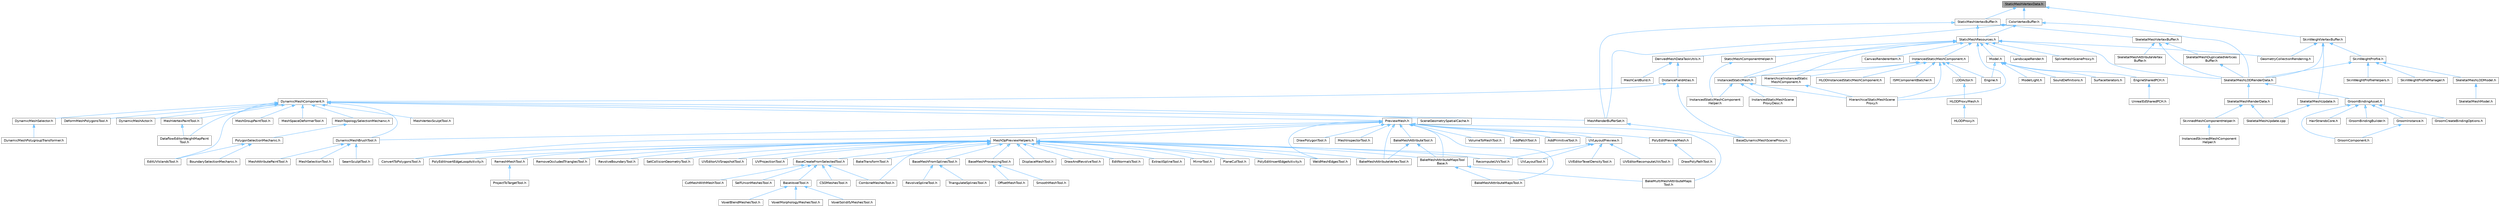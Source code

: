 digraph "StaticMeshVertexData.h"
{
 // INTERACTIVE_SVG=YES
 // LATEX_PDF_SIZE
  bgcolor="transparent";
  edge [fontname=Helvetica,fontsize=10,labelfontname=Helvetica,labelfontsize=10];
  node [fontname=Helvetica,fontsize=10,shape=box,height=0.2,width=0.4];
  Node1 [id="Node000001",label="StaticMeshVertexData.h",height=0.2,width=0.4,color="gray40", fillcolor="grey60", style="filled", fontcolor="black",tooltip=" "];
  Node1 -> Node2 [id="edge1_Node000001_Node000002",dir="back",color="steelblue1",style="solid",tooltip=" "];
  Node2 [id="Node000002",label="ColorVertexBuffer.h",height=0.2,width=0.4,color="grey40", fillcolor="white", style="filled",URL="$dd/d65/ColorVertexBuffer_8h.html",tooltip=" "];
  Node2 -> Node3 [id="edge2_Node000002_Node000003",dir="back",color="steelblue1",style="solid",tooltip=" "];
  Node3 [id="Node000003",label="MeshRenderBufferSet.h",height=0.2,width=0.4,color="grey40", fillcolor="white", style="filled",URL="$de/dc2/MeshRenderBufferSet_8h.html",tooltip=" "];
  Node3 -> Node4 [id="edge3_Node000003_Node000004",dir="back",color="steelblue1",style="solid",tooltip=" "];
  Node4 [id="Node000004",label="BaseDynamicMeshSceneProxy.h",height=0.2,width=0.4,color="grey40", fillcolor="white", style="filled",URL="$d2/dee/BaseDynamicMeshSceneProxy_8h.html",tooltip=" "];
  Node2 -> Node5 [id="edge4_Node000002_Node000005",dir="back",color="steelblue1",style="solid",tooltip=" "];
  Node5 [id="Node000005",label="SkeletalMeshLODRenderData.h",height=0.2,width=0.4,color="grey40", fillcolor="white", style="filled",URL="$d0/d5a/SkeletalMeshLODRenderData_8h.html",tooltip=" "];
  Node5 -> Node6 [id="edge5_Node000005_Node000006",dir="back",color="steelblue1",style="solid",tooltip=" "];
  Node6 [id="Node000006",label="GroomBindingAsset.h",height=0.2,width=0.4,color="grey40", fillcolor="white", style="filled",URL="$de/d26/GroomBindingAsset_8h.html",tooltip=" "];
  Node6 -> Node7 [id="edge6_Node000006_Node000007",dir="back",color="steelblue1",style="solid",tooltip=" "];
  Node7 [id="Node000007",label="GroomBindingBuilder.h",height=0.2,width=0.4,color="grey40", fillcolor="white", style="filled",URL="$d2/d2f/GroomBindingBuilder_8h.html",tooltip=" "];
  Node6 -> Node8 [id="edge7_Node000006_Node000008",dir="back",color="steelblue1",style="solid",tooltip=" "];
  Node8 [id="Node000008",label="GroomComponent.h",height=0.2,width=0.4,color="grey40", fillcolor="white", style="filled",URL="$de/d2e/GroomComponent_8h.html",tooltip=" "];
  Node6 -> Node9 [id="edge8_Node000006_Node000009",dir="back",color="steelblue1",style="solid",tooltip=" "];
  Node9 [id="Node000009",label="GroomCreateBindingOptions.h",height=0.2,width=0.4,color="grey40", fillcolor="white", style="filled",URL="$d5/dba/GroomCreateBindingOptions_8h.html",tooltip=" "];
  Node6 -> Node10 [id="edge9_Node000006_Node000010",dir="back",color="steelblue1",style="solid",tooltip=" "];
  Node10 [id="Node000010",label="GroomInstance.h",height=0.2,width=0.4,color="grey40", fillcolor="white", style="filled",URL="$dd/d47/GroomInstance_8h.html",tooltip=" "];
  Node10 -> Node8 [id="edge10_Node000010_Node000008",dir="back",color="steelblue1",style="solid",tooltip=" "];
  Node6 -> Node11 [id="edge11_Node000006_Node000011",dir="back",color="steelblue1",style="solid",tooltip=" "];
  Node11 [id="Node000011",label="HairStrandsCore.h",height=0.2,width=0.4,color="grey40", fillcolor="white", style="filled",URL="$d7/def/HairStrandsCore_8h.html",tooltip=" "];
  Node5 -> Node12 [id="edge12_Node000005_Node000012",dir="back",color="steelblue1",style="solid",tooltip=" "];
  Node12 [id="Node000012",label="SkeletalMeshRenderData.h",height=0.2,width=0.4,color="grey40", fillcolor="white", style="filled",URL="$d9/d14/SkeletalMeshRenderData_8h.html",tooltip=" "];
  Node12 -> Node13 [id="edge13_Node000012_Node000013",dir="back",color="steelblue1",style="solid",tooltip=" "];
  Node13 [id="Node000013",label="SkeletalMeshUpdate.cpp",height=0.2,width=0.4,color="grey40", fillcolor="white", style="filled",URL="$db/d45/SkeletalMeshUpdate_8cpp.html",tooltip=" "];
  Node12 -> Node14 [id="edge14_Node000012_Node000014",dir="back",color="steelblue1",style="solid",tooltip=" "];
  Node14 [id="Node000014",label="SkinnedMeshComponentHelper.h",height=0.2,width=0.4,color="grey40", fillcolor="white", style="filled",URL="$db/d81/SkinnedMeshComponentHelper_8h.html",tooltip=" "];
  Node14 -> Node15 [id="edge15_Node000014_Node000015",dir="back",color="steelblue1",style="solid",tooltip=" "];
  Node15 [id="Node000015",label="InstancedSkinnedMeshComponent\lHelper.h",height=0.2,width=0.4,color="grey40", fillcolor="white", style="filled",URL="$d1/d86/InstancedSkinnedMeshComponentHelper_8h.html",tooltip=" "];
  Node2 -> Node16 [id="edge16_Node000002_Node000016",dir="back",color="steelblue1",style="solid",tooltip=" "];
  Node16 [id="Node000016",label="StaticMeshResources.h",height=0.2,width=0.4,color="grey40", fillcolor="white", style="filled",URL="$d0/db7/StaticMeshResources_8h.html",tooltip=" "];
  Node16 -> Node17 [id="edge17_Node000016_Node000017",dir="back",color="steelblue1",style="solid",tooltip=" "];
  Node17 [id="Node000017",label="CanvasRendererItem.h",height=0.2,width=0.4,color="grey40", fillcolor="white", style="filled",URL="$d7/d93/CanvasRendererItem_8h.html",tooltip=" "];
  Node16 -> Node18 [id="edge18_Node000016_Node000018",dir="back",color="steelblue1",style="solid",tooltip=" "];
  Node18 [id="Node000018",label="DerivedMeshDataTaskUtils.h",height=0.2,width=0.4,color="grey40", fillcolor="white", style="filled",URL="$d2/d98/DerivedMeshDataTaskUtils_8h.html",tooltip=" "];
  Node18 -> Node19 [id="edge19_Node000018_Node000019",dir="back",color="steelblue1",style="solid",tooltip=" "];
  Node19 [id="Node000019",label="DistanceFieldAtlas.h",height=0.2,width=0.4,color="grey40", fillcolor="white", style="filled",URL="$df/def/DistanceFieldAtlas_8h.html",tooltip=" "];
  Node19 -> Node4 [id="edge20_Node000019_Node000004",dir="back",color="steelblue1",style="solid",tooltip=" "];
  Node19 -> Node20 [id="edge21_Node000019_Node000020",dir="back",color="steelblue1",style="solid",tooltip=" "];
  Node20 [id="Node000020",label="DynamicMeshComponent.h",height=0.2,width=0.4,color="grey40", fillcolor="white", style="filled",URL="$d8/d66/DynamicMeshComponent_8h.html",tooltip=" "];
  Node20 -> Node21 [id="edge22_Node000020_Node000021",dir="back",color="steelblue1",style="solid",tooltip=" "];
  Node21 [id="Node000021",label="DataflowEditorWeightMapPaint\lTool.h",height=0.2,width=0.4,color="grey40", fillcolor="white", style="filled",URL="$db/d46/DataflowEditorWeightMapPaintTool_8h.html",tooltip=" "];
  Node20 -> Node22 [id="edge23_Node000020_Node000022",dir="back",color="steelblue1",style="solid",tooltip=" "];
  Node22 [id="Node000022",label="DeformMeshPolygonsTool.h",height=0.2,width=0.4,color="grey40", fillcolor="white", style="filled",URL="$db/d72/DeformMeshPolygonsTool_8h.html",tooltip=" "];
  Node20 -> Node23 [id="edge24_Node000020_Node000023",dir="back",color="steelblue1",style="solid",tooltip=" "];
  Node23 [id="Node000023",label="DynamicMeshActor.h",height=0.2,width=0.4,color="grey40", fillcolor="white", style="filled",URL="$d1/d71/DynamicMeshActor_8h.html",tooltip=" "];
  Node20 -> Node24 [id="edge25_Node000020_Node000024",dir="back",color="steelblue1",style="solid",tooltip=" "];
  Node24 [id="Node000024",label="DynamicMeshBrushTool.h",height=0.2,width=0.4,color="grey40", fillcolor="white", style="filled",URL="$da/d04/DynamicMeshBrushTool_8h.html",tooltip=" "];
  Node24 -> Node25 [id="edge26_Node000024_Node000025",dir="back",color="steelblue1",style="solid",tooltip=" "];
  Node25 [id="Node000025",label="MeshAttributePaintTool.h",height=0.2,width=0.4,color="grey40", fillcolor="white", style="filled",URL="$d3/d29/MeshAttributePaintTool_8h.html",tooltip=" "];
  Node24 -> Node26 [id="edge27_Node000024_Node000026",dir="back",color="steelblue1",style="solid",tooltip=" "];
  Node26 [id="Node000026",label="MeshSelectionTool.h",height=0.2,width=0.4,color="grey40", fillcolor="white", style="filled",URL="$d8/d80/MeshSelectionTool_8h.html",tooltip=" "];
  Node24 -> Node27 [id="edge28_Node000024_Node000027",dir="back",color="steelblue1",style="solid",tooltip=" "];
  Node27 [id="Node000027",label="SeamSculptTool.h",height=0.2,width=0.4,color="grey40", fillcolor="white", style="filled",URL="$d1/d31/SeamSculptTool_8h.html",tooltip=" "];
  Node20 -> Node28 [id="edge29_Node000020_Node000028",dir="back",color="steelblue1",style="solid",tooltip=" "];
  Node28 [id="Node000028",label="DynamicMeshSelector.h",height=0.2,width=0.4,color="grey40", fillcolor="white", style="filled",URL="$dc/d01/DynamicMeshSelector_8h.html",tooltip=" "];
  Node28 -> Node29 [id="edge30_Node000028_Node000029",dir="back",color="steelblue1",style="solid",tooltip=" "];
  Node29 [id="Node000029",label="DynamicMeshPolygroupTransformer.h",height=0.2,width=0.4,color="grey40", fillcolor="white", style="filled",URL="$dc/db2/DynamicMeshPolygroupTransformer_8h.html",tooltip=" "];
  Node20 -> Node30 [id="edge31_Node000020_Node000030",dir="back",color="steelblue1",style="solid",tooltip=" "];
  Node30 [id="Node000030",label="EditUVIslandsTool.h",height=0.2,width=0.4,color="grey40", fillcolor="white", style="filled",URL="$d0/de4/EditUVIslandsTool_8h.html",tooltip=" "];
  Node20 -> Node31 [id="edge32_Node000020_Node000031",dir="back",color="steelblue1",style="solid",tooltip=" "];
  Node31 [id="Node000031",label="MeshGroupPaintTool.h",height=0.2,width=0.4,color="grey40", fillcolor="white", style="filled",URL="$dd/d04/MeshGroupPaintTool_8h.html",tooltip=" "];
  Node20 -> Node3 [id="edge33_Node000020_Node000003",dir="back",color="steelblue1",style="solid",tooltip=" "];
  Node20 -> Node32 [id="edge34_Node000020_Node000032",dir="back",color="steelblue1",style="solid",tooltip=" "];
  Node32 [id="Node000032",label="MeshSpaceDeformerTool.h",height=0.2,width=0.4,color="grey40", fillcolor="white", style="filled",URL="$d7/dc8/MeshSpaceDeformerTool_8h.html",tooltip=" "];
  Node20 -> Node33 [id="edge35_Node000020_Node000033",dir="back",color="steelblue1",style="solid",tooltip=" "];
  Node33 [id="Node000033",label="MeshTopologySelectionMechanic.h",height=0.2,width=0.4,color="grey40", fillcolor="white", style="filled",URL="$d5/d15/MeshTopologySelectionMechanic_8h.html",tooltip=" "];
  Node33 -> Node34 [id="edge36_Node000033_Node000034",dir="back",color="steelblue1",style="solid",tooltip=" "];
  Node34 [id="Node000034",label="PolygonSelectionMechanic.h",height=0.2,width=0.4,color="grey40", fillcolor="white", style="filled",URL="$da/dff/PolygonSelectionMechanic_8h.html",tooltip=" "];
  Node34 -> Node35 [id="edge37_Node000034_Node000035",dir="back",color="steelblue1",style="solid",tooltip=" "];
  Node35 [id="Node000035",label="BoundarySelectionMechanic.h",height=0.2,width=0.4,color="grey40", fillcolor="white", style="filled",URL="$d8/dd6/BoundarySelectionMechanic_8h.html",tooltip=" "];
  Node34 -> Node30 [id="edge38_Node000034_Node000030",dir="back",color="steelblue1",style="solid",tooltip=" "];
  Node20 -> Node36 [id="edge39_Node000020_Node000036",dir="back",color="steelblue1",style="solid",tooltip=" "];
  Node36 [id="Node000036",label="MeshVertexPaintTool.h",height=0.2,width=0.4,color="grey40", fillcolor="white", style="filled",URL="$db/d74/MeshVertexPaintTool_8h.html",tooltip=" "];
  Node36 -> Node21 [id="edge40_Node000036_Node000021",dir="back",color="steelblue1",style="solid",tooltip=" "];
  Node20 -> Node37 [id="edge41_Node000020_Node000037",dir="back",color="steelblue1",style="solid",tooltip=" "];
  Node37 [id="Node000037",label="MeshVertexSculptTool.h",height=0.2,width=0.4,color="grey40", fillcolor="white", style="filled",URL="$dc/da6/MeshVertexSculptTool_8h.html",tooltip=" "];
  Node20 -> Node38 [id="edge42_Node000020_Node000038",dir="back",color="steelblue1",style="solid",tooltip=" "];
  Node38 [id="Node000038",label="PreviewMesh.h",height=0.2,width=0.4,color="grey40", fillcolor="white", style="filled",URL="$d6/d30/PreviewMesh_8h.html",tooltip=" "];
  Node38 -> Node39 [id="edge43_Node000038_Node000039",dir="back",color="steelblue1",style="solid",tooltip=" "];
  Node39 [id="Node000039",label="AddPatchTool.h",height=0.2,width=0.4,color="grey40", fillcolor="white", style="filled",URL="$d5/deb/AddPatchTool_8h.html",tooltip=" "];
  Node38 -> Node40 [id="edge44_Node000038_Node000040",dir="back",color="steelblue1",style="solid",tooltip=" "];
  Node40 [id="Node000040",label="AddPrimitiveTool.h",height=0.2,width=0.4,color="grey40", fillcolor="white", style="filled",URL="$d5/dbf/AddPrimitiveTool_8h.html",tooltip=" "];
  Node38 -> Node41 [id="edge45_Node000038_Node000041",dir="back",color="steelblue1",style="solid",tooltip=" "];
  Node41 [id="Node000041",label="BakeMeshAttributeMapsTool.h",height=0.2,width=0.4,color="grey40", fillcolor="white", style="filled",URL="$d8/d14/BakeMeshAttributeMapsTool_8h.html",tooltip=" "];
  Node38 -> Node42 [id="edge46_Node000038_Node000042",dir="back",color="steelblue1",style="solid",tooltip=" "];
  Node42 [id="Node000042",label="BakeMeshAttributeMapsTool\lBase.h",height=0.2,width=0.4,color="grey40", fillcolor="white", style="filled",URL="$dc/d68/BakeMeshAttributeMapsToolBase_8h.html",tooltip=" "];
  Node42 -> Node41 [id="edge47_Node000042_Node000041",dir="back",color="steelblue1",style="solid",tooltip=" "];
  Node42 -> Node43 [id="edge48_Node000042_Node000043",dir="back",color="steelblue1",style="solid",tooltip=" "];
  Node43 [id="Node000043",label="BakeMultiMeshAttributeMaps\lTool.h",height=0.2,width=0.4,color="grey40", fillcolor="white", style="filled",URL="$d7/d65/BakeMultiMeshAttributeMapsTool_8h.html",tooltip=" "];
  Node38 -> Node44 [id="edge49_Node000038_Node000044",dir="back",color="steelblue1",style="solid",tooltip=" "];
  Node44 [id="Node000044",label="BakeMeshAttributeTool.h",height=0.2,width=0.4,color="grey40", fillcolor="white", style="filled",URL="$d0/d82/BakeMeshAttributeTool_8h.html",tooltip=" "];
  Node44 -> Node42 [id="edge50_Node000044_Node000042",dir="back",color="steelblue1",style="solid",tooltip=" "];
  Node44 -> Node45 [id="edge51_Node000044_Node000045",dir="back",color="steelblue1",style="solid",tooltip=" "];
  Node45 [id="Node000045",label="BakeMeshAttributeVertexTool.h",height=0.2,width=0.4,color="grey40", fillcolor="white", style="filled",URL="$d6/d76/BakeMeshAttributeVertexTool_8h.html",tooltip=" "];
  Node38 -> Node45 [id="edge52_Node000038_Node000045",dir="back",color="steelblue1",style="solid",tooltip=" "];
  Node38 -> Node43 [id="edge53_Node000038_Node000043",dir="back",color="steelblue1",style="solid",tooltip=" "];
  Node38 -> Node46 [id="edge54_Node000038_Node000046",dir="back",color="steelblue1",style="solid",tooltip=" "];
  Node46 [id="Node000046",label="ConvertToPolygonsTool.h",height=0.2,width=0.4,color="grey40", fillcolor="white", style="filled",URL="$d7/d5a/ConvertToPolygonsTool_8h.html",tooltip=" "];
  Node38 -> Node47 [id="edge55_Node000038_Node000047",dir="back",color="steelblue1",style="solid",tooltip=" "];
  Node47 [id="Node000047",label="DrawPolygonTool.h",height=0.2,width=0.4,color="grey40", fillcolor="white", style="filled",URL="$d0/d15/DrawPolygonTool_8h.html",tooltip=" "];
  Node38 -> Node24 [id="edge56_Node000038_Node000024",dir="back",color="steelblue1",style="solid",tooltip=" "];
  Node38 -> Node48 [id="edge57_Node000038_Node000048",dir="back",color="steelblue1",style="solid",tooltip=" "];
  Node48 [id="Node000048",label="MeshInspectorTool.h",height=0.2,width=0.4,color="grey40", fillcolor="white", style="filled",URL="$de/da1/MeshInspectorTool_8h.html",tooltip=" "];
  Node38 -> Node49 [id="edge58_Node000038_Node000049",dir="back",color="steelblue1",style="solid",tooltip=" "];
  Node49 [id="Node000049",label="MeshOpPreviewHelpers.h",height=0.2,width=0.4,color="grey40", fillcolor="white", style="filled",URL="$de/d33/MeshOpPreviewHelpers_8h.html",tooltip=" "];
  Node49 -> Node42 [id="edge59_Node000049_Node000042",dir="back",color="steelblue1",style="solid",tooltip=" "];
  Node49 -> Node45 [id="edge60_Node000049_Node000045",dir="back",color="steelblue1",style="solid",tooltip=" "];
  Node49 -> Node50 [id="edge61_Node000049_Node000050",dir="back",color="steelblue1",style="solid",tooltip=" "];
  Node50 [id="Node000050",label="BakeTransformTool.h",height=0.2,width=0.4,color="grey40", fillcolor="white", style="filled",URL="$dc/d39/BakeTransformTool_8h.html",tooltip=" "];
  Node49 -> Node51 [id="edge62_Node000049_Node000051",dir="back",color="steelblue1",style="solid",tooltip=" "];
  Node51 [id="Node000051",label="BaseCreateFromSelectedTool.h",height=0.2,width=0.4,color="grey40", fillcolor="white", style="filled",URL="$de/dc7/BaseCreateFromSelectedTool_8h.html",tooltip=" "];
  Node51 -> Node52 [id="edge63_Node000051_Node000052",dir="back",color="steelblue1",style="solid",tooltip=" "];
  Node52 [id="Node000052",label="BaseVoxelTool.h",height=0.2,width=0.4,color="grey40", fillcolor="white", style="filled",URL="$db/d63/BaseVoxelTool_8h.html",tooltip=" "];
  Node52 -> Node53 [id="edge64_Node000052_Node000053",dir="back",color="steelblue1",style="solid",tooltip=" "];
  Node53 [id="Node000053",label="VoxelBlendMeshesTool.h",height=0.2,width=0.4,color="grey40", fillcolor="white", style="filled",URL="$da/d0e/VoxelBlendMeshesTool_8h.html",tooltip=" "];
  Node52 -> Node54 [id="edge65_Node000052_Node000054",dir="back",color="steelblue1",style="solid",tooltip=" "];
  Node54 [id="Node000054",label="VoxelMorphologyMeshesTool.h",height=0.2,width=0.4,color="grey40", fillcolor="white", style="filled",URL="$dc/d30/VoxelMorphologyMeshesTool_8h.html",tooltip=" "];
  Node52 -> Node55 [id="edge66_Node000052_Node000055",dir="back",color="steelblue1",style="solid",tooltip=" "];
  Node55 [id="Node000055",label="VoxelSolidifyMeshesTool.h",height=0.2,width=0.4,color="grey40", fillcolor="white", style="filled",URL="$de/da2/VoxelSolidifyMeshesTool_8h.html",tooltip=" "];
  Node51 -> Node56 [id="edge67_Node000051_Node000056",dir="back",color="steelblue1",style="solid",tooltip=" "];
  Node56 [id="Node000056",label="CSGMeshesTool.h",height=0.2,width=0.4,color="grey40", fillcolor="white", style="filled",URL="$db/dd1/CSGMeshesTool_8h.html",tooltip=" "];
  Node51 -> Node57 [id="edge68_Node000051_Node000057",dir="back",color="steelblue1",style="solid",tooltip=" "];
  Node57 [id="Node000057",label="CombineMeshesTool.h",height=0.2,width=0.4,color="grey40", fillcolor="white", style="filled",URL="$dd/da3/CombineMeshesTool_8h.html",tooltip=" "];
  Node51 -> Node58 [id="edge69_Node000051_Node000058",dir="back",color="steelblue1",style="solid",tooltip=" "];
  Node58 [id="Node000058",label="CutMeshWithMeshTool.h",height=0.2,width=0.4,color="grey40", fillcolor="white", style="filled",URL="$d2/d2c/CutMeshWithMeshTool_8h.html",tooltip=" "];
  Node51 -> Node59 [id="edge70_Node000051_Node000059",dir="back",color="steelblue1",style="solid",tooltip=" "];
  Node59 [id="Node000059",label="SelfUnionMeshesTool.h",height=0.2,width=0.4,color="grey40", fillcolor="white", style="filled",URL="$dc/dad/SelfUnionMeshesTool_8h.html",tooltip=" "];
  Node49 -> Node60 [id="edge71_Node000049_Node000060",dir="back",color="steelblue1",style="solid",tooltip=" "];
  Node60 [id="Node000060",label="BaseMeshFromSplinesTool.h",height=0.2,width=0.4,color="grey40", fillcolor="white", style="filled",URL="$da/d31/BaseMeshFromSplinesTool_8h.html",tooltip=" "];
  Node60 -> Node61 [id="edge72_Node000060_Node000061",dir="back",color="steelblue1",style="solid",tooltip=" "];
  Node61 [id="Node000061",label="RevolveSplineTool.h",height=0.2,width=0.4,color="grey40", fillcolor="white", style="filled",URL="$d3/d36/RevolveSplineTool_8h.html",tooltip=" "];
  Node60 -> Node62 [id="edge73_Node000060_Node000062",dir="back",color="steelblue1",style="solid",tooltip=" "];
  Node62 [id="Node000062",label="TriangulateSplinesTool.h",height=0.2,width=0.4,color="grey40", fillcolor="white", style="filled",URL="$d9/de6/TriangulateSplinesTool_8h.html",tooltip=" "];
  Node49 -> Node63 [id="edge74_Node000049_Node000063",dir="back",color="steelblue1",style="solid",tooltip=" "];
  Node63 [id="Node000063",label="BaseMeshProcessingTool.h",height=0.2,width=0.4,color="grey40", fillcolor="white", style="filled",URL="$d4/d77/BaseMeshProcessingTool_8h.html",tooltip=" "];
  Node63 -> Node64 [id="edge75_Node000063_Node000064",dir="back",color="steelblue1",style="solid",tooltip=" "];
  Node64 [id="Node000064",label="OffsetMeshTool.h",height=0.2,width=0.4,color="grey40", fillcolor="white", style="filled",URL="$da/d01/OffsetMeshTool_8h.html",tooltip=" "];
  Node63 -> Node65 [id="edge76_Node000063_Node000065",dir="back",color="steelblue1",style="solid",tooltip=" "];
  Node65 [id="Node000065",label="SmoothMeshTool.h",height=0.2,width=0.4,color="grey40", fillcolor="white", style="filled",URL="$da/da9/SmoothMeshTool_8h.html",tooltip=" "];
  Node49 -> Node57 [id="edge77_Node000049_Node000057",dir="back",color="steelblue1",style="solid",tooltip=" "];
  Node49 -> Node46 [id="edge78_Node000049_Node000046",dir="back",color="steelblue1",style="solid",tooltip=" "];
  Node49 -> Node66 [id="edge79_Node000049_Node000066",dir="back",color="steelblue1",style="solid",tooltip=" "];
  Node66 [id="Node000066",label="DisplaceMeshTool.h",height=0.2,width=0.4,color="grey40", fillcolor="white", style="filled",URL="$da/d28/DisplaceMeshTool_8h.html",tooltip=" "];
  Node49 -> Node67 [id="edge80_Node000049_Node000067",dir="back",color="steelblue1",style="solid",tooltip=" "];
  Node67 [id="Node000067",label="DrawAndRevolveTool.h",height=0.2,width=0.4,color="grey40", fillcolor="white", style="filled",URL="$d8/d06/DrawAndRevolveTool_8h.html",tooltip=" "];
  Node49 -> Node68 [id="edge81_Node000049_Node000068",dir="back",color="steelblue1",style="solid",tooltip=" "];
  Node68 [id="Node000068",label="EditNormalsTool.h",height=0.2,width=0.4,color="grey40", fillcolor="white", style="filled",URL="$de/d53/EditNormalsTool_8h.html",tooltip=" "];
  Node49 -> Node69 [id="edge82_Node000049_Node000069",dir="back",color="steelblue1",style="solid",tooltip=" "];
  Node69 [id="Node000069",label="ExtractSplineTool.h",height=0.2,width=0.4,color="grey40", fillcolor="white", style="filled",URL="$d3/d4d/ExtractSplineTool_8h.html",tooltip=" "];
  Node49 -> Node70 [id="edge83_Node000049_Node000070",dir="back",color="steelblue1",style="solid",tooltip=" "];
  Node70 [id="Node000070",label="MirrorTool.h",height=0.2,width=0.4,color="grey40", fillcolor="white", style="filled",URL="$d3/dc9/MirrorTool_8h.html",tooltip=" "];
  Node49 -> Node71 [id="edge84_Node000049_Node000071",dir="back",color="steelblue1",style="solid",tooltip=" "];
  Node71 [id="Node000071",label="PlaneCutTool.h",height=0.2,width=0.4,color="grey40", fillcolor="white", style="filled",URL="$dd/def/PlaneCutTool_8h.html",tooltip=" "];
  Node49 -> Node72 [id="edge85_Node000049_Node000072",dir="back",color="steelblue1",style="solid",tooltip=" "];
  Node72 [id="Node000072",label="PolyEditInsertEdgeActivity.h",height=0.2,width=0.4,color="grey40", fillcolor="white", style="filled",URL="$d1/d26/PolyEditInsertEdgeActivity_8h.html",tooltip=" "];
  Node49 -> Node73 [id="edge86_Node000049_Node000073",dir="back",color="steelblue1",style="solid",tooltip=" "];
  Node73 [id="Node000073",label="PolyEditInsertEdgeLoopActivity.h",height=0.2,width=0.4,color="grey40", fillcolor="white", style="filled",URL="$d5/d37/PolyEditInsertEdgeLoopActivity_8h.html",tooltip=" "];
  Node49 -> Node74 [id="edge87_Node000049_Node000074",dir="back",color="steelblue1",style="solid",tooltip=" "];
  Node74 [id="Node000074",label="RecomputeUVsTool.h",height=0.2,width=0.4,color="grey40", fillcolor="white", style="filled",URL="$d0/d92/RecomputeUVsTool_8h.html",tooltip=" "];
  Node49 -> Node75 [id="edge88_Node000049_Node000075",dir="back",color="steelblue1",style="solid",tooltip=" "];
  Node75 [id="Node000075",label="RemeshMeshTool.h",height=0.2,width=0.4,color="grey40", fillcolor="white", style="filled",URL="$dc/dd6/RemeshMeshTool_8h.html",tooltip=" "];
  Node75 -> Node76 [id="edge89_Node000075_Node000076",dir="back",color="steelblue1",style="solid",tooltip=" "];
  Node76 [id="Node000076",label="ProjectToTargetTool.h",height=0.2,width=0.4,color="grey40", fillcolor="white", style="filled",URL="$d3/daa/ProjectToTargetTool_8h.html",tooltip=" "];
  Node49 -> Node77 [id="edge90_Node000049_Node000077",dir="back",color="steelblue1",style="solid",tooltip=" "];
  Node77 [id="Node000077",label="RemoveOccludedTrianglesTool.h",height=0.2,width=0.4,color="grey40", fillcolor="white", style="filled",URL="$d9/da1/RemoveOccludedTrianglesTool_8h.html",tooltip=" "];
  Node49 -> Node78 [id="edge91_Node000049_Node000078",dir="back",color="steelblue1",style="solid",tooltip=" "];
  Node78 [id="Node000078",label="RevolveBoundaryTool.h",height=0.2,width=0.4,color="grey40", fillcolor="white", style="filled",URL="$da/dce/RevolveBoundaryTool_8h.html",tooltip=" "];
  Node49 -> Node79 [id="edge92_Node000049_Node000079",dir="back",color="steelblue1",style="solid",tooltip=" "];
  Node79 [id="Node000079",label="SetCollisionGeometryTool.h",height=0.2,width=0.4,color="grey40", fillcolor="white", style="filled",URL="$d0/de6/SetCollisionGeometryTool_8h.html",tooltip=" "];
  Node49 -> Node80 [id="edge93_Node000049_Node000080",dir="back",color="steelblue1",style="solid",tooltip=" "];
  Node80 [id="Node000080",label="UVEditorUVSnapshotTool.h",height=0.2,width=0.4,color="grey40", fillcolor="white", style="filled",URL="$d4/dd6/UVEditorUVSnapshotTool_8h.html",tooltip=" "];
  Node49 -> Node81 [id="edge94_Node000049_Node000081",dir="back",color="steelblue1",style="solid",tooltip=" "];
  Node81 [id="Node000081",label="UVLayoutTool.h",height=0.2,width=0.4,color="grey40", fillcolor="white", style="filled",URL="$d6/d89/UVLayoutTool_8h.html",tooltip=" "];
  Node49 -> Node82 [id="edge95_Node000049_Node000082",dir="back",color="steelblue1",style="solid",tooltip=" "];
  Node82 [id="Node000082",label="UVProjectionTool.h",height=0.2,width=0.4,color="grey40", fillcolor="white", style="filled",URL="$d5/d4f/UVProjectionTool_8h.html",tooltip=" "];
  Node49 -> Node83 [id="edge96_Node000049_Node000083",dir="back",color="steelblue1",style="solid",tooltip=" "];
  Node83 [id="Node000083",label="WeldMeshEdgesTool.h",height=0.2,width=0.4,color="grey40", fillcolor="white", style="filled",URL="$d5/d6e/WeldMeshEdgesTool_8h.html",tooltip=" "];
  Node38 -> Node84 [id="edge97_Node000038_Node000084",dir="back",color="steelblue1",style="solid",tooltip=" "];
  Node84 [id="Node000084",label="PolyEditPreviewMesh.h",height=0.2,width=0.4,color="grey40", fillcolor="white", style="filled",URL="$d2/de8/PolyEditPreviewMesh_8h.html",tooltip=" "];
  Node84 -> Node85 [id="edge98_Node000084_Node000085",dir="back",color="steelblue1",style="solid",tooltip=" "];
  Node85 [id="Node000085",label="DrawPolyPathTool.h",height=0.2,width=0.4,color="grey40", fillcolor="white", style="filled",URL="$dc/d3e/DrawPolyPathTool_8h.html",tooltip=" "];
  Node38 -> Node86 [id="edge99_Node000038_Node000086",dir="back",color="steelblue1",style="solid",tooltip=" "];
  Node86 [id="Node000086",label="UVLayoutPreview.h",height=0.2,width=0.4,color="grey40", fillcolor="white", style="filled",URL="$dd/d16/UVLayoutPreview_8h.html",tooltip=" "];
  Node86 -> Node74 [id="edge100_Node000086_Node000074",dir="back",color="steelblue1",style="solid",tooltip=" "];
  Node86 -> Node87 [id="edge101_Node000086_Node000087",dir="back",color="steelblue1",style="solid",tooltip=" "];
  Node87 [id="Node000087",label="UVEditorRecomputeUVsTool.h",height=0.2,width=0.4,color="grey40", fillcolor="white", style="filled",URL="$d2/db8/UVEditorRecomputeUVsTool_8h.html",tooltip=" "];
  Node86 -> Node88 [id="edge102_Node000086_Node000088",dir="back",color="steelblue1",style="solid",tooltip=" "];
  Node88 [id="Node000088",label="UVEditorTexelDensityTool.h",height=0.2,width=0.4,color="grey40", fillcolor="white", style="filled",URL="$d0/d8b/UVEditorTexelDensityTool_8h.html",tooltip=" "];
  Node86 -> Node81 [id="edge103_Node000086_Node000081",dir="back",color="steelblue1",style="solid",tooltip=" "];
  Node38 -> Node89 [id="edge104_Node000038_Node000089",dir="back",color="steelblue1",style="solid",tooltip=" "];
  Node89 [id="Node000089",label="VolumeToMeshTool.h",height=0.2,width=0.4,color="grey40", fillcolor="white", style="filled",URL="$de/d64/VolumeToMeshTool_8h.html",tooltip=" "];
  Node38 -> Node83 [id="edge105_Node000038_Node000083",dir="back",color="steelblue1",style="solid",tooltip=" "];
  Node20 -> Node90 [id="edge106_Node000020_Node000090",dir="back",color="steelblue1",style="solid",tooltip=" "];
  Node90 [id="Node000090",label="SceneGeometrySpatialCache.h",height=0.2,width=0.4,color="grey40", fillcolor="white", style="filled",URL="$d6/d6f/SceneGeometrySpatialCache_8h.html",tooltip=" "];
  Node18 -> Node91 [id="edge107_Node000018_Node000091",dir="back",color="steelblue1",style="solid",tooltip=" "];
  Node91 [id="Node000091",label="MeshCardBuild.h",height=0.2,width=0.4,color="grey40", fillcolor="white", style="filled",URL="$d8/df6/MeshCardBuild_8h.html",tooltip=" "];
  Node16 -> Node92 [id="edge108_Node000016_Node000092",dir="back",color="steelblue1",style="solid",tooltip=" "];
  Node92 [id="Node000092",label="GeometryCollectionRendering.h",height=0.2,width=0.4,color="grey40", fillcolor="white", style="filled",URL="$dc/d68/GeometryCollectionRendering_8h.html",tooltip=" "];
  Node16 -> Node93 [id="edge109_Node000016_Node000093",dir="back",color="steelblue1",style="solid",tooltip=" "];
  Node93 [id="Node000093",label="HierarchicalInstancedStatic\lMeshComponent.h",height=0.2,width=0.4,color="grey40", fillcolor="white", style="filled",URL="$d3/ddb/HierarchicalInstancedStaticMeshComponent_8h.html",tooltip=" "];
  Node93 -> Node94 [id="edge110_Node000093_Node000094",dir="back",color="steelblue1",style="solid",tooltip=" "];
  Node94 [id="Node000094",label="HierarchicalStaticMeshScene\lProxy.h",height=0.2,width=0.4,color="grey40", fillcolor="white", style="filled",URL="$d3/d4d/HierarchicalStaticMeshSceneProxy_8h.html",tooltip=" "];
  Node16 -> Node94 [id="edge111_Node000016_Node000094",dir="back",color="steelblue1",style="solid",tooltip=" "];
  Node16 -> Node95 [id="edge112_Node000016_Node000095",dir="back",color="steelblue1",style="solid",tooltip=" "];
  Node95 [id="Node000095",label="InstancedStaticMesh.h",height=0.2,width=0.4,color="grey40", fillcolor="white", style="filled",URL="$dd/d89/InstancedStaticMesh_8h.html",tooltip=" "];
  Node95 -> Node94 [id="edge113_Node000095_Node000094",dir="back",color="steelblue1",style="solid",tooltip=" "];
  Node95 -> Node96 [id="edge114_Node000095_Node000096",dir="back",color="steelblue1",style="solid",tooltip=" "];
  Node96 [id="Node000096",label="InstancedStaticMeshComponent\lHelper.h",height=0.2,width=0.4,color="grey40", fillcolor="white", style="filled",URL="$dc/dc7/InstancedStaticMeshComponentHelper_8h.html",tooltip=" "];
  Node95 -> Node97 [id="edge115_Node000095_Node000097",dir="back",color="steelblue1",style="solid",tooltip=" "];
  Node97 [id="Node000097",label="InstancedStaticMeshScene\lProxyDesc.h",height=0.2,width=0.4,color="grey40", fillcolor="white", style="filled",URL="$db/dcf/InstancedStaticMeshSceneProxyDesc_8h.html",tooltip=" "];
  Node16 -> Node98 [id="edge116_Node000016_Node000098",dir="back",color="steelblue1",style="solid",tooltip=" "];
  Node98 [id="Node000098",label="InstancedStaticMeshComponent.h",height=0.2,width=0.4,color="grey40", fillcolor="white", style="filled",URL="$d8/d5d/InstancedStaticMeshComponent_8h.html",tooltip=" "];
  Node98 -> Node99 [id="edge117_Node000098_Node000099",dir="back",color="steelblue1",style="solid",tooltip=" "];
  Node99 [id="Node000099",label="Engine.h",height=0.2,width=0.4,color="grey40", fillcolor="white", style="filled",URL="$d1/d34/Public_2Engine_8h.html",tooltip=" "];
  Node98 -> Node100 [id="edge118_Node000098_Node000100",dir="back",color="steelblue1",style="solid",tooltip=" "];
  Node100 [id="Node000100",label="HLODInstancedStaticMeshComponent.h",height=0.2,width=0.4,color="grey40", fillcolor="white", style="filled",URL="$dd/d88/HLODInstancedStaticMeshComponent_8h.html",tooltip=" "];
  Node98 -> Node93 [id="edge119_Node000098_Node000093",dir="back",color="steelblue1",style="solid",tooltip=" "];
  Node98 -> Node94 [id="edge120_Node000098_Node000094",dir="back",color="steelblue1",style="solid",tooltip=" "];
  Node98 -> Node101 [id="edge121_Node000098_Node000101",dir="back",color="steelblue1",style="solid",tooltip=" "];
  Node101 [id="Node000101",label="ISMComponentBatcher.h",height=0.2,width=0.4,color="grey40", fillcolor="white", style="filled",URL="$d8/def/ISMComponentBatcher_8h.html",tooltip=" "];
  Node98 -> Node95 [id="edge122_Node000098_Node000095",dir="back",color="steelblue1",style="solid",tooltip=" "];
  Node98 -> Node102 [id="edge123_Node000098_Node000102",dir="back",color="steelblue1",style="solid",tooltip=" "];
  Node102 [id="Node000102",label="LODActor.h",height=0.2,width=0.4,color="grey40", fillcolor="white", style="filled",URL="$df/de0/LODActor_8h.html",tooltip=" "];
  Node102 -> Node103 [id="edge124_Node000102_Node000103",dir="back",color="steelblue1",style="solid",tooltip=" "];
  Node103 [id="Node000103",label="HLODProxyMesh.h",height=0.2,width=0.4,color="grey40", fillcolor="white", style="filled",URL="$d6/dfc/HLODProxyMesh_8h.html",tooltip=" "];
  Node103 -> Node104 [id="edge125_Node000103_Node000104",dir="back",color="steelblue1",style="solid",tooltip=" "];
  Node104 [id="Node000104",label="HLODProxy.h",height=0.2,width=0.4,color="grey40", fillcolor="white", style="filled",URL="$dc/d2d/HLODProxy_8h.html",tooltip=" "];
  Node16 -> Node105 [id="edge126_Node000016_Node000105",dir="back",color="steelblue1",style="solid",tooltip=" "];
  Node105 [id="Node000105",label="LandscapeRender.h",height=0.2,width=0.4,color="grey40", fillcolor="white", style="filled",URL="$df/d67/LandscapeRender_8h.html",tooltip=" "];
  Node16 -> Node106 [id="edge127_Node000016_Node000106",dir="back",color="steelblue1",style="solid",tooltip=" "];
  Node106 [id="Node000106",label="Model.h",height=0.2,width=0.4,color="grey40", fillcolor="white", style="filled",URL="$dd/d63/Public_2Model_8h.html",tooltip=" "];
  Node106 -> Node99 [id="edge128_Node000106_Node000099",dir="back",color="steelblue1",style="solid",tooltip=" "];
  Node106 -> Node107 [id="edge129_Node000106_Node000107",dir="back",color="steelblue1",style="solid",tooltip=" "];
  Node107 [id="Node000107",label="EngineSharedPCH.h",height=0.2,width=0.4,color="grey40", fillcolor="white", style="filled",URL="$dc/dbb/EngineSharedPCH_8h.html",tooltip=" "];
  Node107 -> Node108 [id="edge130_Node000107_Node000108",dir="back",color="steelblue1",style="solid",tooltip=" "];
  Node108 [id="Node000108",label="UnrealEdSharedPCH.h",height=0.2,width=0.4,color="grey40", fillcolor="white", style="filled",URL="$d1/de6/UnrealEdSharedPCH_8h.html",tooltip=" "];
  Node106 -> Node109 [id="edge131_Node000106_Node000109",dir="back",color="steelblue1",style="solid",tooltip=" "];
  Node109 [id="Node000109",label="ModelLight.h",height=0.2,width=0.4,color="grey40", fillcolor="white", style="filled",URL="$d2/d80/ModelLight_8h.html",tooltip=" "];
  Node106 -> Node110 [id="edge132_Node000106_Node000110",dir="back",color="steelblue1",style="solid",tooltip=" "];
  Node110 [id="Node000110",label="SoundDefinitions.h",height=0.2,width=0.4,color="grey40", fillcolor="white", style="filled",URL="$d4/da9/SoundDefinitions_8h.html",tooltip=" "];
  Node106 -> Node111 [id="edge133_Node000106_Node000111",dir="back",color="steelblue1",style="solid",tooltip=" "];
  Node111 [id="Node000111",label="SurfaceIterators.h",height=0.2,width=0.4,color="grey40", fillcolor="white", style="filled",URL="$da/de6/SurfaceIterators_8h.html",tooltip=" "];
  Node16 -> Node5 [id="edge134_Node000016_Node000005",dir="back",color="steelblue1",style="solid",tooltip=" "];
  Node16 -> Node112 [id="edge135_Node000016_Node000112",dir="back",color="steelblue1",style="solid",tooltip=" "];
  Node112 [id="Node000112",label="SplineMeshSceneProxy.h",height=0.2,width=0.4,color="grey40", fillcolor="white", style="filled",URL="$dd/dcb/SplineMeshSceneProxy_8h.html",tooltip=" "];
  Node16 -> Node113 [id="edge136_Node000016_Node000113",dir="back",color="steelblue1",style="solid",tooltip=" "];
  Node113 [id="Node000113",label="StaticMeshComponentHelper.h",height=0.2,width=0.4,color="grey40", fillcolor="white", style="filled",URL="$dc/dc1/StaticMeshComponentHelper_8h.html",tooltip=" "];
  Node113 -> Node96 [id="edge137_Node000113_Node000096",dir="back",color="steelblue1",style="solid",tooltip=" "];
  Node1 -> Node114 [id="edge138_Node000001_Node000114",dir="back",color="steelblue1",style="solid",tooltip=" "];
  Node114 [id="Node000114",label="SkinWeightVertexBuffer.h",height=0.2,width=0.4,color="grey40", fillcolor="white", style="filled",URL="$d3/d86/SkinWeightVertexBuffer_8h.html",tooltip=" "];
  Node114 -> Node92 [id="edge139_Node000114_Node000092",dir="back",color="steelblue1",style="solid",tooltip=" "];
  Node114 -> Node5 [id="edge140_Node000114_Node000005",dir="back",color="steelblue1",style="solid",tooltip=" "];
  Node114 -> Node115 [id="edge141_Node000114_Node000115",dir="back",color="steelblue1",style="solid",tooltip=" "];
  Node115 [id="Node000115",label="SkeletalMeshUpdate.h",height=0.2,width=0.4,color="grey40", fillcolor="white", style="filled",URL="$df/d79/SkeletalMeshUpdate_8h.html",tooltip=" "];
  Node115 -> Node13 [id="edge142_Node000115_Node000013",dir="back",color="steelblue1",style="solid",tooltip=" "];
  Node114 -> Node116 [id="edge143_Node000114_Node000116",dir="back",color="steelblue1",style="solid",tooltip=" "];
  Node116 [id="Node000116",label="SkinWeightProfile.h",height=0.2,width=0.4,color="grey40", fillcolor="white", style="filled",URL="$d9/d1f/SkinWeightProfile_8h.html",tooltip=" "];
  Node116 -> Node117 [id="edge144_Node000116_Node000117",dir="back",color="steelblue1",style="solid",tooltip=" "];
  Node117 [id="Node000117",label="SkeletalMeshLODModel.h",height=0.2,width=0.4,color="grey40", fillcolor="white", style="filled",URL="$d2/d34/SkeletalMeshLODModel_8h.html",tooltip=" "];
  Node117 -> Node118 [id="edge145_Node000117_Node000118",dir="back",color="steelblue1",style="solid",tooltip=" "];
  Node118 [id="Node000118",label="SkeletalMeshModel.h",height=0.2,width=0.4,color="grey40", fillcolor="white", style="filled",URL="$d1/d2c/SkeletalMeshModel_8h.html",tooltip=" "];
  Node116 -> Node5 [id="edge146_Node000116_Node000005",dir="back",color="steelblue1",style="solid",tooltip=" "];
  Node116 -> Node119 [id="edge147_Node000116_Node000119",dir="back",color="steelblue1",style="solid",tooltip=" "];
  Node119 [id="Node000119",label="SkinWeightProfileHelpers.h",height=0.2,width=0.4,color="grey40", fillcolor="white", style="filled",URL="$d4/d53/SkinWeightProfileHelpers_8h.html",tooltip=" "];
  Node116 -> Node120 [id="edge148_Node000116_Node000120",dir="back",color="steelblue1",style="solid",tooltip=" "];
  Node120 [id="Node000120",label="SkinWeightProfileManager.h",height=0.2,width=0.4,color="grey40", fillcolor="white", style="filled",URL="$d4/d83/SkinWeightProfileManager_8h.html",tooltip=" "];
  Node1 -> Node121 [id="edge149_Node000001_Node000121",dir="back",color="steelblue1",style="solid",tooltip=" "];
  Node121 [id="Node000121",label="StaticMeshVertexBuffer.h",height=0.2,width=0.4,color="grey40", fillcolor="white", style="filled",URL="$d3/d3d/StaticMeshVertexBuffer_8h.html",tooltip=" "];
  Node121 -> Node3 [id="edge150_Node000121_Node000003",dir="back",color="steelblue1",style="solid",tooltip=" "];
  Node121 -> Node122 [id="edge151_Node000121_Node000122",dir="back",color="steelblue1",style="solid",tooltip=" "];
  Node122 [id="Node000122",label="SkeletalMeshVertexBuffer.h",height=0.2,width=0.4,color="grey40", fillcolor="white", style="filled",URL="$d1/d09/SkeletalMeshVertexBuffer_8h.html",tooltip=" "];
  Node122 -> Node123 [id="edge152_Node000122_Node000123",dir="back",color="steelblue1",style="solid",tooltip=" "];
  Node123 [id="Node000123",label="SkeletalMeshAttributeVertex\lBuffer.h",height=0.2,width=0.4,color="grey40", fillcolor="white", style="filled",URL="$de/d6e/SkeletalMeshAttributeVertexBuffer_8h.html",tooltip=" "];
  Node122 -> Node124 [id="edge153_Node000122_Node000124",dir="back",color="steelblue1",style="solid",tooltip=" "];
  Node124 [id="Node000124",label="SkeletalMeshDuplicatedVertices\lBuffer.h",height=0.2,width=0.4,color="grey40", fillcolor="white", style="filled",URL="$d6/da7/SkeletalMeshDuplicatedVerticesBuffer_8h.html",tooltip=" "];
  Node124 -> Node5 [id="edge154_Node000124_Node000005",dir="back",color="steelblue1",style="solid",tooltip=" "];
  Node122 -> Node5 [id="edge155_Node000122_Node000005",dir="back",color="steelblue1",style="solid",tooltip=" "];
  Node121 -> Node16 [id="edge156_Node000121_Node000016",dir="back",color="steelblue1",style="solid",tooltip=" "];
}
